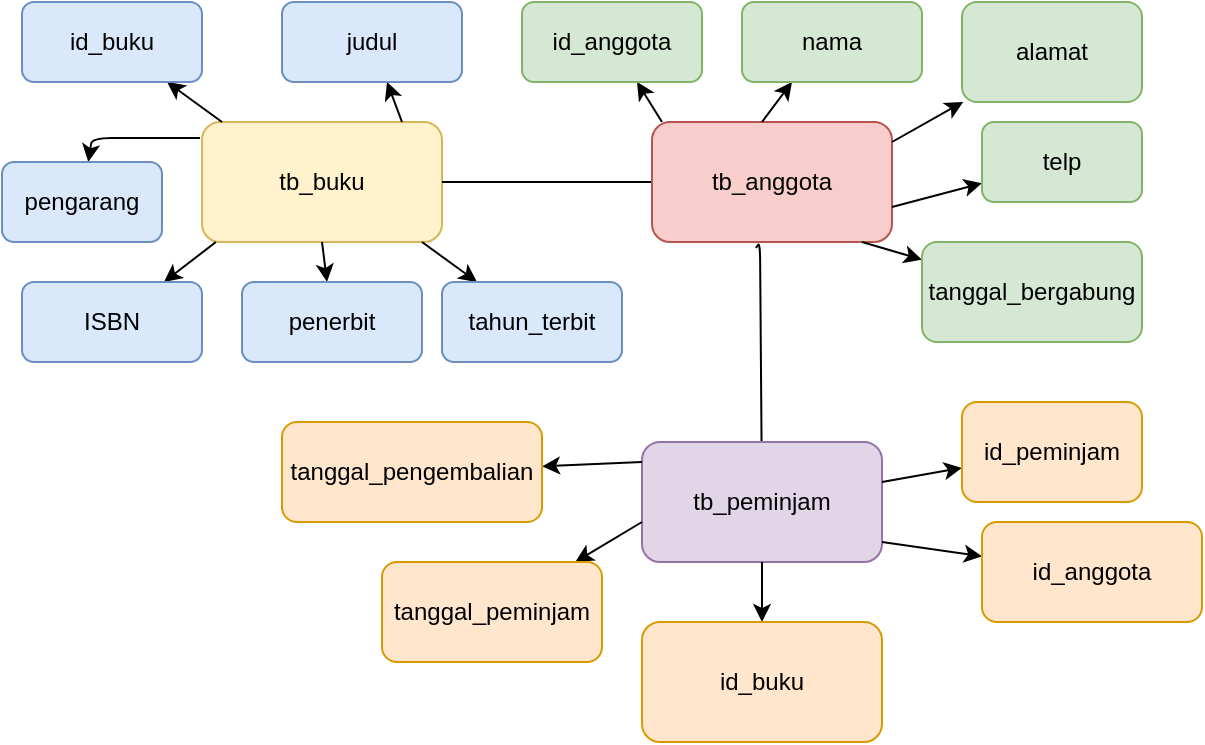 <mxfile version="13.9.9" type="device"><diagram id="FSWqwll9WSVoNhBPfIZp" name="Page-1"><mxGraphModel dx="1718" dy="510" grid="1" gridSize="10" guides="1" tooltips="1" connect="1" arrows="1" fold="1" page="1" pageScale="1" pageWidth="850" pageHeight="1100" math="0" shadow="0"><root><mxCell id="0"/><mxCell id="1" parent="0"/><mxCell id="JrDwxnhmUrk4uBhTZL_z-1" value="tb_buku" style="rounded=1;whiteSpace=wrap;html=1;fillColor=#fff2cc;strokeColor=#d6b656;" vertex="1" parent="1"><mxGeometry x="80" y="170" width="120" height="60" as="geometry"/></mxCell><mxCell id="JrDwxnhmUrk4uBhTZL_z-2" value="" style="endArrow=classic;html=1;" edge="1" parent="1" target="JrDwxnhmUrk4uBhTZL_z-3"><mxGeometry width="50" height="50" relative="1" as="geometry"><mxPoint x="90" y="170" as="sourcePoint"/><mxPoint x="70" y="130" as="targetPoint"/></mxGeometry></mxCell><mxCell id="JrDwxnhmUrk4uBhTZL_z-3" value="id_buku" style="rounded=1;whiteSpace=wrap;html=1;fillColor=#dae8fc;strokeColor=#6c8ebf;" vertex="1" parent="1"><mxGeometry x="-10" y="110" width="90" height="40" as="geometry"/></mxCell><mxCell id="JrDwxnhmUrk4uBhTZL_z-4" value="" style="endArrow=classic;html=1;" edge="1" parent="1" target="JrDwxnhmUrk4uBhTZL_z-5"><mxGeometry width="50" height="50" relative="1" as="geometry"><mxPoint x="180" y="170" as="sourcePoint"/><mxPoint x="190" y="140" as="targetPoint"/></mxGeometry></mxCell><mxCell id="JrDwxnhmUrk4uBhTZL_z-5" value="judul" style="rounded=1;whiteSpace=wrap;html=1;fillColor=#dae8fc;strokeColor=#6c8ebf;" vertex="1" parent="1"><mxGeometry x="120" y="110" width="90" height="40" as="geometry"/></mxCell><mxCell id="JrDwxnhmUrk4uBhTZL_z-6" value="" style="endArrow=classic;html=1;exitX=-0.008;exitY=0.133;exitDx=0;exitDy=0;exitPerimeter=0;" edge="1" parent="1" source="JrDwxnhmUrk4uBhTZL_z-1" target="JrDwxnhmUrk4uBhTZL_z-7"><mxGeometry width="50" height="50" relative="1" as="geometry"><mxPoint x="40" y="225" as="sourcePoint"/><mxPoint x="30" y="230" as="targetPoint"/><Array as="points"><mxPoint x="25" y="178"/></Array></mxGeometry></mxCell><mxCell id="JrDwxnhmUrk4uBhTZL_z-7" value="pengarang" style="rounded=1;whiteSpace=wrap;html=1;fillColor=#dae8fc;strokeColor=#6c8ebf;" vertex="1" parent="1"><mxGeometry x="-20" y="190" width="80" height="40" as="geometry"/></mxCell><mxCell id="JrDwxnhmUrk4uBhTZL_z-8" value="" style="endArrow=classic;html=1;exitX=0.058;exitY=1;exitDx=0;exitDy=0;exitPerimeter=0;" edge="1" parent="1" source="JrDwxnhmUrk4uBhTZL_z-1" target="JrDwxnhmUrk4uBhTZL_z-9"><mxGeometry width="50" height="50" relative="1" as="geometry"><mxPoint x="80" y="270" as="sourcePoint"/><mxPoint x="80" y="260" as="targetPoint"/></mxGeometry></mxCell><mxCell id="JrDwxnhmUrk4uBhTZL_z-9" value="ISBN" style="rounded=1;whiteSpace=wrap;html=1;fillColor=#dae8fc;strokeColor=#6c8ebf;" vertex="1" parent="1"><mxGeometry x="-10" y="250" width="90" height="40" as="geometry"/></mxCell><mxCell id="JrDwxnhmUrk4uBhTZL_z-11" value="" style="endArrow=classic;html=1;exitX=0.5;exitY=1;exitDx=0;exitDy=0;" edge="1" parent="1" source="JrDwxnhmUrk4uBhTZL_z-1" target="JrDwxnhmUrk4uBhTZL_z-12"><mxGeometry width="50" height="50" relative="1" as="geometry"><mxPoint x="115" y="270" as="sourcePoint"/><mxPoint x="160" y="280" as="targetPoint"/></mxGeometry></mxCell><mxCell id="JrDwxnhmUrk4uBhTZL_z-12" value="penerbit" style="rounded=1;whiteSpace=wrap;html=1;fillColor=#dae8fc;strokeColor=#6c8ebf;" vertex="1" parent="1"><mxGeometry x="100" y="250" width="90" height="40" as="geometry"/></mxCell><mxCell id="JrDwxnhmUrk4uBhTZL_z-13" value="" style="endArrow=classic;html=1;" edge="1" parent="1" target="JrDwxnhmUrk4uBhTZL_z-14"><mxGeometry width="50" height="50" relative="1" as="geometry"><mxPoint x="190" y="230" as="sourcePoint"/><mxPoint x="240" y="280" as="targetPoint"/></mxGeometry></mxCell><mxCell id="JrDwxnhmUrk4uBhTZL_z-14" value="tahun_terbit" style="rounded=1;whiteSpace=wrap;html=1;fillColor=#dae8fc;strokeColor=#6c8ebf;" vertex="1" parent="1"><mxGeometry x="200" y="250" width="90" height="40" as="geometry"/></mxCell><mxCell id="JrDwxnhmUrk4uBhTZL_z-15" value="" style="endArrow=none;html=1;exitX=1;exitY=0.5;exitDx=0;exitDy=0;" edge="1" parent="1" source="JrDwxnhmUrk4uBhTZL_z-1" target="JrDwxnhmUrk4uBhTZL_z-16"><mxGeometry width="50" height="50" relative="1" as="geometry"><mxPoint x="260" y="220" as="sourcePoint"/><mxPoint x="320" y="200" as="targetPoint"/></mxGeometry></mxCell><mxCell id="JrDwxnhmUrk4uBhTZL_z-16" value="tb_anggota" style="rounded=1;whiteSpace=wrap;html=1;fillColor=#f8cecc;strokeColor=#b85450;" vertex="1" parent="1"><mxGeometry x="305" y="170" width="120" height="60" as="geometry"/></mxCell><mxCell id="JrDwxnhmUrk4uBhTZL_z-18" value="" style="endArrow=classic;html=1;" edge="1" parent="1" target="JrDwxnhmUrk4uBhTZL_z-19"><mxGeometry width="50" height="50" relative="1" as="geometry"><mxPoint x="310" y="170" as="sourcePoint"/><mxPoint x="300" y="120" as="targetPoint"/></mxGeometry></mxCell><mxCell id="JrDwxnhmUrk4uBhTZL_z-19" value="id_anggota" style="rounded=1;whiteSpace=wrap;html=1;fillColor=#d5e8d4;strokeColor=#82b366;" vertex="1" parent="1"><mxGeometry x="240" y="110" width="90" height="40" as="geometry"/></mxCell><mxCell id="JrDwxnhmUrk4uBhTZL_z-20" value="" style="endArrow=classic;html=1;" edge="1" parent="1" target="JrDwxnhmUrk4uBhTZL_z-21"><mxGeometry width="50" height="50" relative="1" as="geometry"><mxPoint x="360" y="170" as="sourcePoint"/><mxPoint x="380" y="120" as="targetPoint"/><Array as="points"><mxPoint x="375" y="150"/></Array></mxGeometry></mxCell><mxCell id="JrDwxnhmUrk4uBhTZL_z-21" value="nama" style="rounded=1;whiteSpace=wrap;html=1;fillColor=#d5e8d4;strokeColor=#82b366;" vertex="1" parent="1"><mxGeometry x="350" y="110" width="90" height="40" as="geometry"/></mxCell><mxCell id="JrDwxnhmUrk4uBhTZL_z-22" value="" style="endArrow=classic;html=1;" edge="1" parent="1" target="JrDwxnhmUrk4uBhTZL_z-23"><mxGeometry width="50" height="50" relative="1" as="geometry"><mxPoint x="425" y="180" as="sourcePoint"/><mxPoint x="475" y="150" as="targetPoint"/></mxGeometry></mxCell><mxCell id="JrDwxnhmUrk4uBhTZL_z-23" value="alamat" style="rounded=1;whiteSpace=wrap;html=1;fillColor=#d5e8d4;strokeColor=#82b366;" vertex="1" parent="1"><mxGeometry x="460" y="110" width="90" height="50" as="geometry"/></mxCell><mxCell id="JrDwxnhmUrk4uBhTZL_z-24" value="" style="endArrow=classic;html=1;" edge="1" parent="1" target="JrDwxnhmUrk4uBhTZL_z-25"><mxGeometry width="50" height="50" relative="1" as="geometry"><mxPoint x="425" y="212.5" as="sourcePoint"/><mxPoint x="500" y="213" as="targetPoint"/></mxGeometry></mxCell><mxCell id="JrDwxnhmUrk4uBhTZL_z-25" value="telp" style="rounded=1;whiteSpace=wrap;html=1;fillColor=#d5e8d4;strokeColor=#82b366;" vertex="1" parent="1"><mxGeometry x="470" y="170" width="80" height="40" as="geometry"/></mxCell><mxCell id="JrDwxnhmUrk4uBhTZL_z-26" value="" style="endArrow=classic;html=1;" edge="1" parent="1" target="JrDwxnhmUrk4uBhTZL_z-27"><mxGeometry width="50" height="50" relative="1" as="geometry"><mxPoint x="410" y="230" as="sourcePoint"/><mxPoint x="480" y="250" as="targetPoint"/></mxGeometry></mxCell><mxCell id="JrDwxnhmUrk4uBhTZL_z-27" value="tanggal_bergabung" style="rounded=1;whiteSpace=wrap;html=1;fillColor=#d5e8d4;strokeColor=#82b366;" vertex="1" parent="1"><mxGeometry x="440" y="230" width="110" height="50" as="geometry"/></mxCell><mxCell id="JrDwxnhmUrk4uBhTZL_z-28" value="" style="endArrow=none;html=1;" edge="1" parent="1"><mxGeometry width="50" height="50" relative="1" as="geometry"><mxPoint x="364.5" y="300" as="sourcePoint"/><mxPoint x="364.5" y="300" as="targetPoint"/></mxGeometry></mxCell><mxCell id="JrDwxnhmUrk4uBhTZL_z-31" value="" style="endArrow=none;html=1;exitX=0.433;exitY=1.05;exitDx=0;exitDy=0;exitPerimeter=0;" edge="1" parent="1" source="JrDwxnhmUrk4uBhTZL_z-16" target="JrDwxnhmUrk4uBhTZL_z-32"><mxGeometry width="50" height="50" relative="1" as="geometry"><mxPoint x="360" y="300" as="sourcePoint"/><mxPoint x="360" y="230" as="targetPoint"/><Array as="points"><mxPoint x="359" y="230"/></Array></mxGeometry></mxCell><mxCell id="JrDwxnhmUrk4uBhTZL_z-32" value="tb_peminjam" style="rounded=1;whiteSpace=wrap;html=1;fillColor=#e1d5e7;strokeColor=#9673a6;" vertex="1" parent="1"><mxGeometry x="300" y="330" width="120" height="60" as="geometry"/></mxCell><mxCell id="JrDwxnhmUrk4uBhTZL_z-34" value="" style="endArrow=classic;html=1;" edge="1" parent="1" target="JrDwxnhmUrk4uBhTZL_z-35"><mxGeometry width="50" height="50" relative="1" as="geometry"><mxPoint x="420" y="350" as="sourcePoint"/><mxPoint x="490" y="340" as="targetPoint"/></mxGeometry></mxCell><mxCell id="JrDwxnhmUrk4uBhTZL_z-35" value="id_peminjam" style="rounded=1;whiteSpace=wrap;html=1;fillColor=#ffe6cc;strokeColor=#d79b00;" vertex="1" parent="1"><mxGeometry x="460" y="310" width="90" height="50" as="geometry"/></mxCell><mxCell id="JrDwxnhmUrk4uBhTZL_z-36" value="" style="endArrow=classic;html=1;" edge="1" parent="1" target="JrDwxnhmUrk4uBhTZL_z-37"><mxGeometry width="50" height="50" relative="1" as="geometry"><mxPoint x="420" y="380" as="sourcePoint"/><mxPoint x="470" y="390" as="targetPoint"/></mxGeometry></mxCell><mxCell id="JrDwxnhmUrk4uBhTZL_z-37" value="id_anggota" style="rounded=1;whiteSpace=wrap;html=1;fillColor=#ffe6cc;strokeColor=#d79b00;" vertex="1" parent="1"><mxGeometry x="470" y="370" width="110" height="50" as="geometry"/></mxCell><mxCell id="JrDwxnhmUrk4uBhTZL_z-38" value="" style="endArrow=classic;html=1;" edge="1" parent="1" target="JrDwxnhmUrk4uBhTZL_z-39"><mxGeometry width="50" height="50" relative="1" as="geometry"><mxPoint x="360" y="390" as="sourcePoint"/><mxPoint x="360" y="450" as="targetPoint"/></mxGeometry></mxCell><mxCell id="JrDwxnhmUrk4uBhTZL_z-39" value="id_buku" style="rounded=1;whiteSpace=wrap;html=1;fillColor=#ffe6cc;strokeColor=#d79b00;" vertex="1" parent="1"><mxGeometry x="300" y="420" width="120" height="60" as="geometry"/></mxCell><mxCell id="JrDwxnhmUrk4uBhTZL_z-40" value="" style="endArrow=classic;html=1;" edge="1" parent="1" target="JrDwxnhmUrk4uBhTZL_z-41"><mxGeometry width="50" height="50" relative="1" as="geometry"><mxPoint x="300" y="340" as="sourcePoint"/><mxPoint x="210" y="350" as="targetPoint"/></mxGeometry></mxCell><mxCell id="JrDwxnhmUrk4uBhTZL_z-41" value="tanggal_pengembalian" style="rounded=1;whiteSpace=wrap;html=1;fillColor=#ffe6cc;strokeColor=#d79b00;" vertex="1" parent="1"><mxGeometry x="120" y="320" width="130" height="50" as="geometry"/></mxCell><mxCell id="JrDwxnhmUrk4uBhTZL_z-42" value="" style="endArrow=classic;html=1;" edge="1" parent="1" target="JrDwxnhmUrk4uBhTZL_z-43"><mxGeometry width="50" height="50" relative="1" as="geometry"><mxPoint x="300" y="370" as="sourcePoint"/><mxPoint x="220" y="400" as="targetPoint"/></mxGeometry></mxCell><mxCell id="JrDwxnhmUrk4uBhTZL_z-43" value="tanggal_peminjam" style="rounded=1;whiteSpace=wrap;html=1;fillColor=#ffe6cc;strokeColor=#d79b00;" vertex="1" parent="1"><mxGeometry x="170" y="390" width="110" height="50" as="geometry"/></mxCell></root></mxGraphModel></diagram></mxfile>